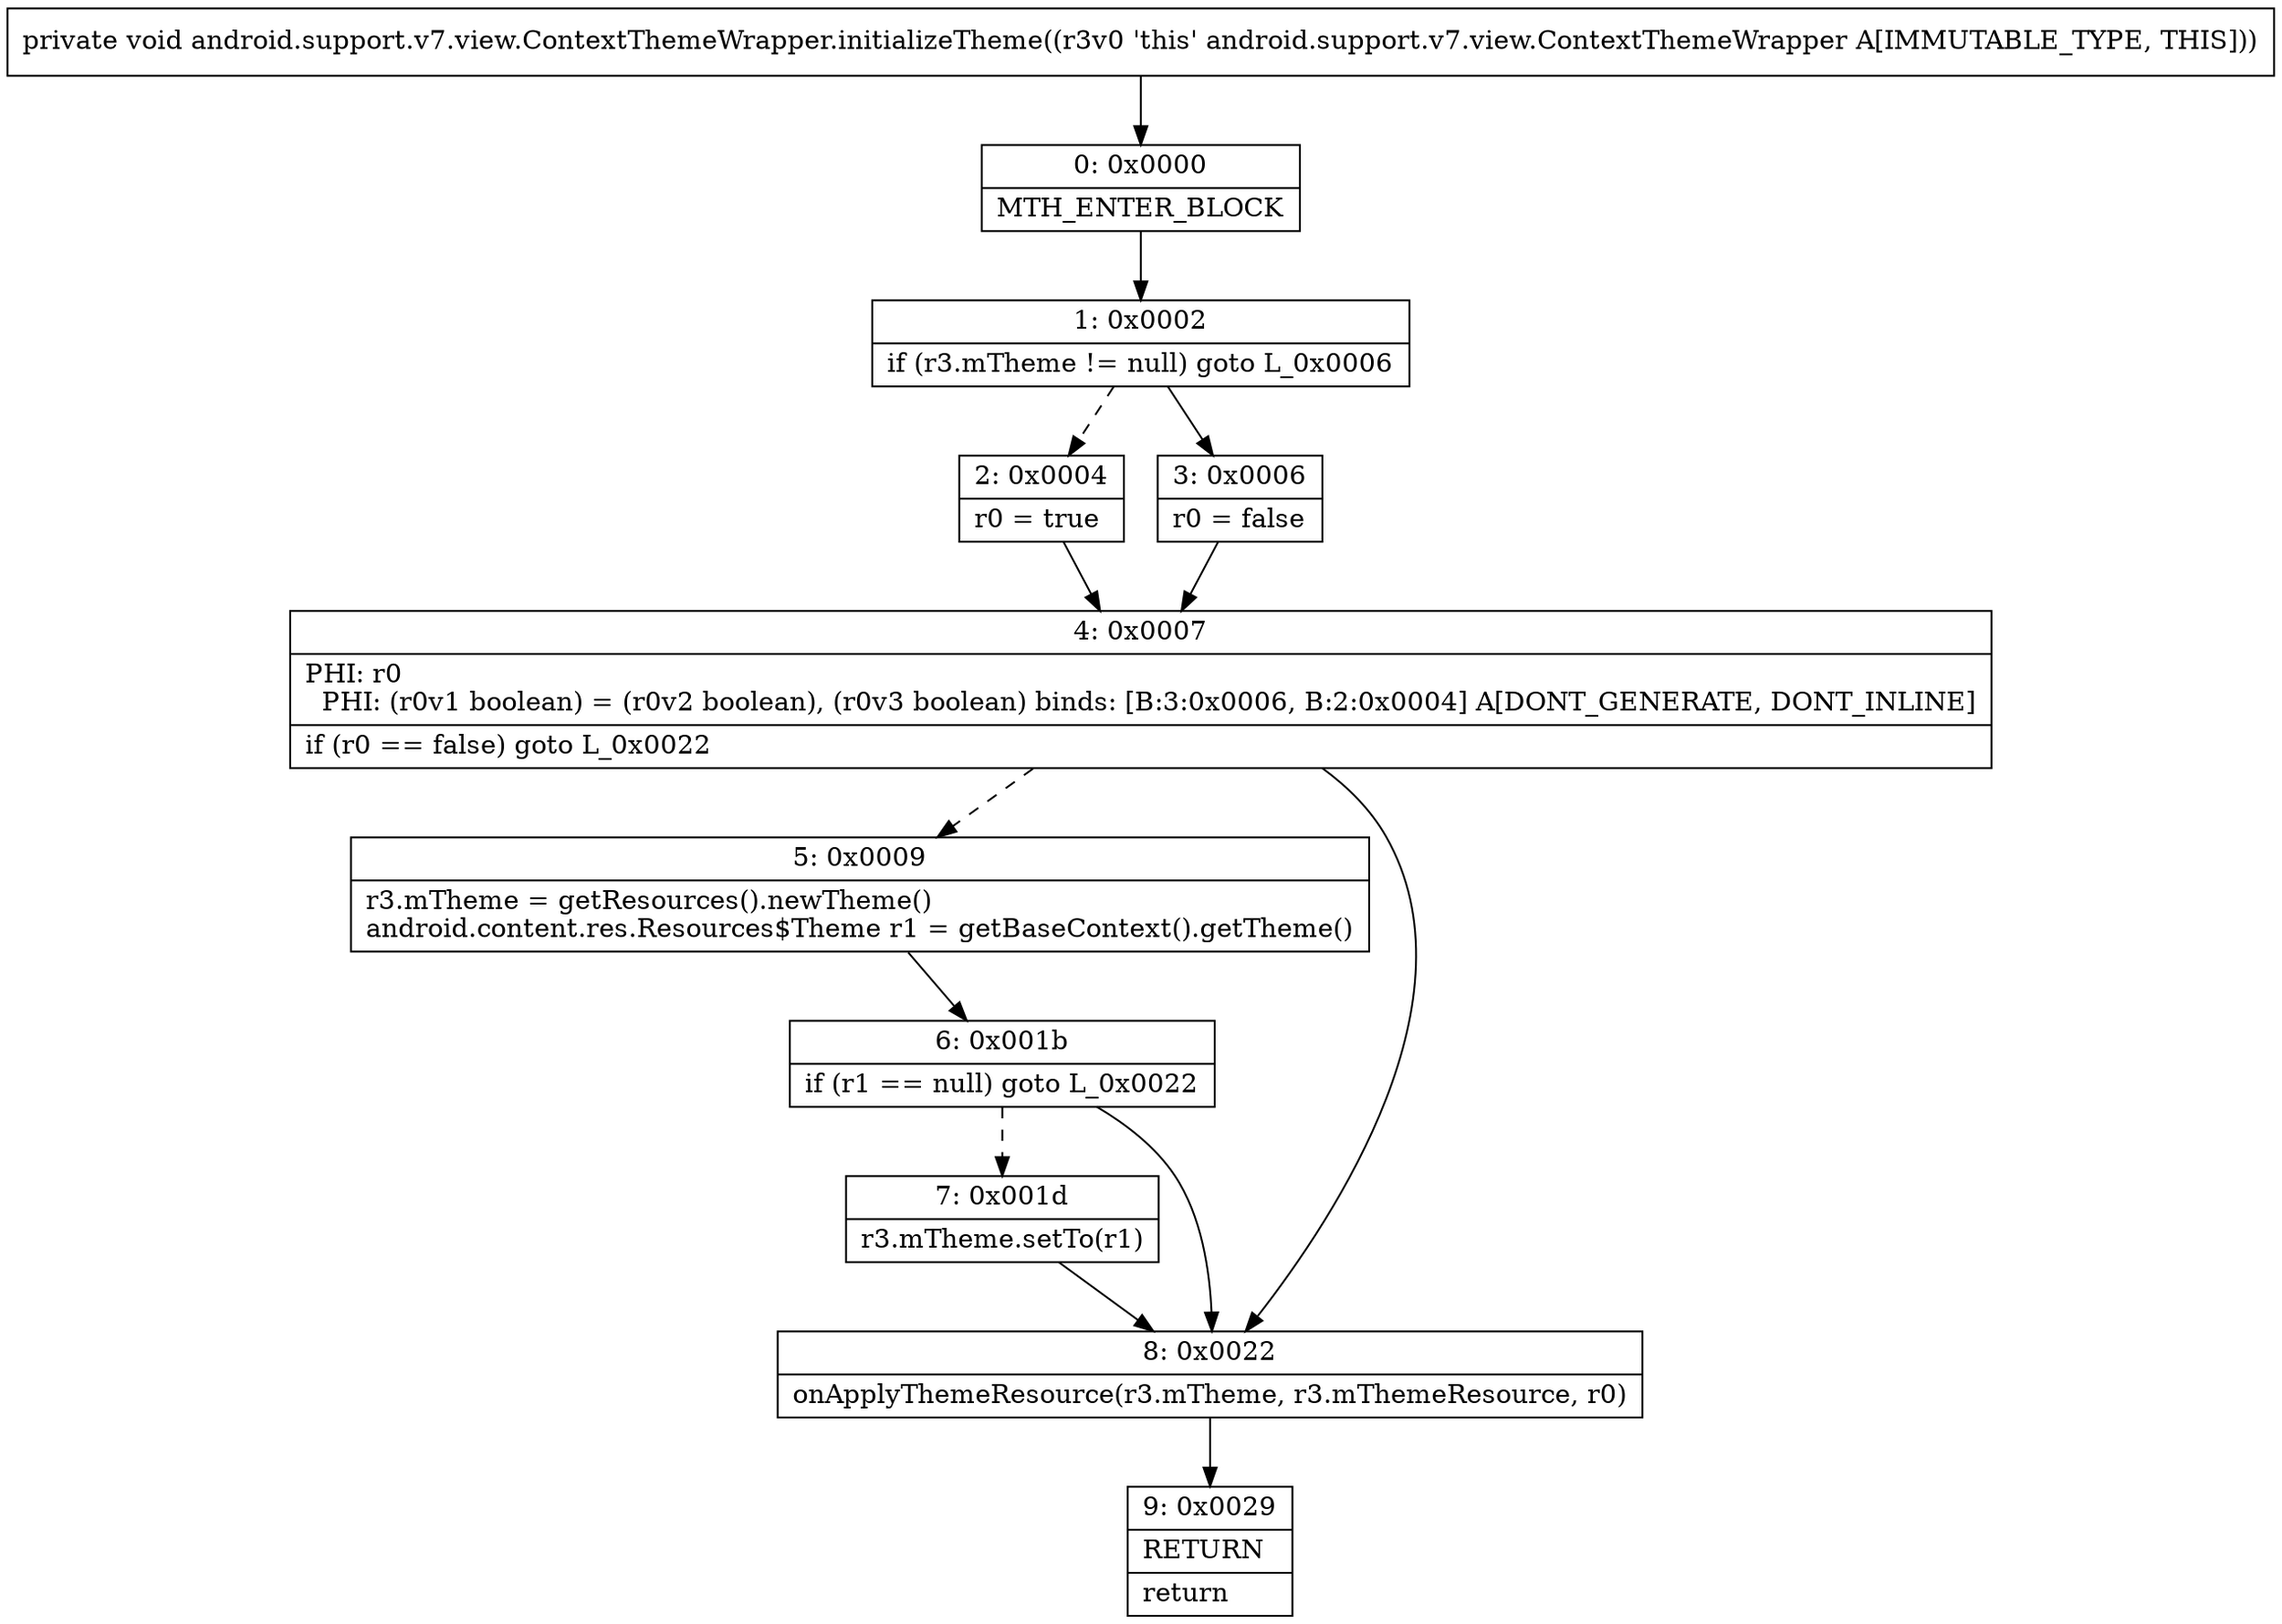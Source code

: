 digraph "CFG forandroid.support.v7.view.ContextThemeWrapper.initializeTheme()V" {
Node_0 [shape=record,label="{0\:\ 0x0000|MTH_ENTER_BLOCK\l}"];
Node_1 [shape=record,label="{1\:\ 0x0002|if (r3.mTheme != null) goto L_0x0006\l}"];
Node_2 [shape=record,label="{2\:\ 0x0004|r0 = true\l}"];
Node_3 [shape=record,label="{3\:\ 0x0006|r0 = false\l}"];
Node_4 [shape=record,label="{4\:\ 0x0007|PHI: r0 \l  PHI: (r0v1 boolean) = (r0v2 boolean), (r0v3 boolean) binds: [B:3:0x0006, B:2:0x0004] A[DONT_GENERATE, DONT_INLINE]\l|if (r0 == false) goto L_0x0022\l}"];
Node_5 [shape=record,label="{5\:\ 0x0009|r3.mTheme = getResources().newTheme()\landroid.content.res.Resources$Theme r1 = getBaseContext().getTheme()\l}"];
Node_6 [shape=record,label="{6\:\ 0x001b|if (r1 == null) goto L_0x0022\l}"];
Node_7 [shape=record,label="{7\:\ 0x001d|r3.mTheme.setTo(r1)\l}"];
Node_8 [shape=record,label="{8\:\ 0x0022|onApplyThemeResource(r3.mTheme, r3.mThemeResource, r0)\l}"];
Node_9 [shape=record,label="{9\:\ 0x0029|RETURN\l|return\l}"];
MethodNode[shape=record,label="{private void android.support.v7.view.ContextThemeWrapper.initializeTheme((r3v0 'this' android.support.v7.view.ContextThemeWrapper A[IMMUTABLE_TYPE, THIS])) }"];
MethodNode -> Node_0;
Node_0 -> Node_1;
Node_1 -> Node_2[style=dashed];
Node_1 -> Node_3;
Node_2 -> Node_4;
Node_3 -> Node_4;
Node_4 -> Node_5[style=dashed];
Node_4 -> Node_8;
Node_5 -> Node_6;
Node_6 -> Node_7[style=dashed];
Node_6 -> Node_8;
Node_7 -> Node_8;
Node_8 -> Node_9;
}

